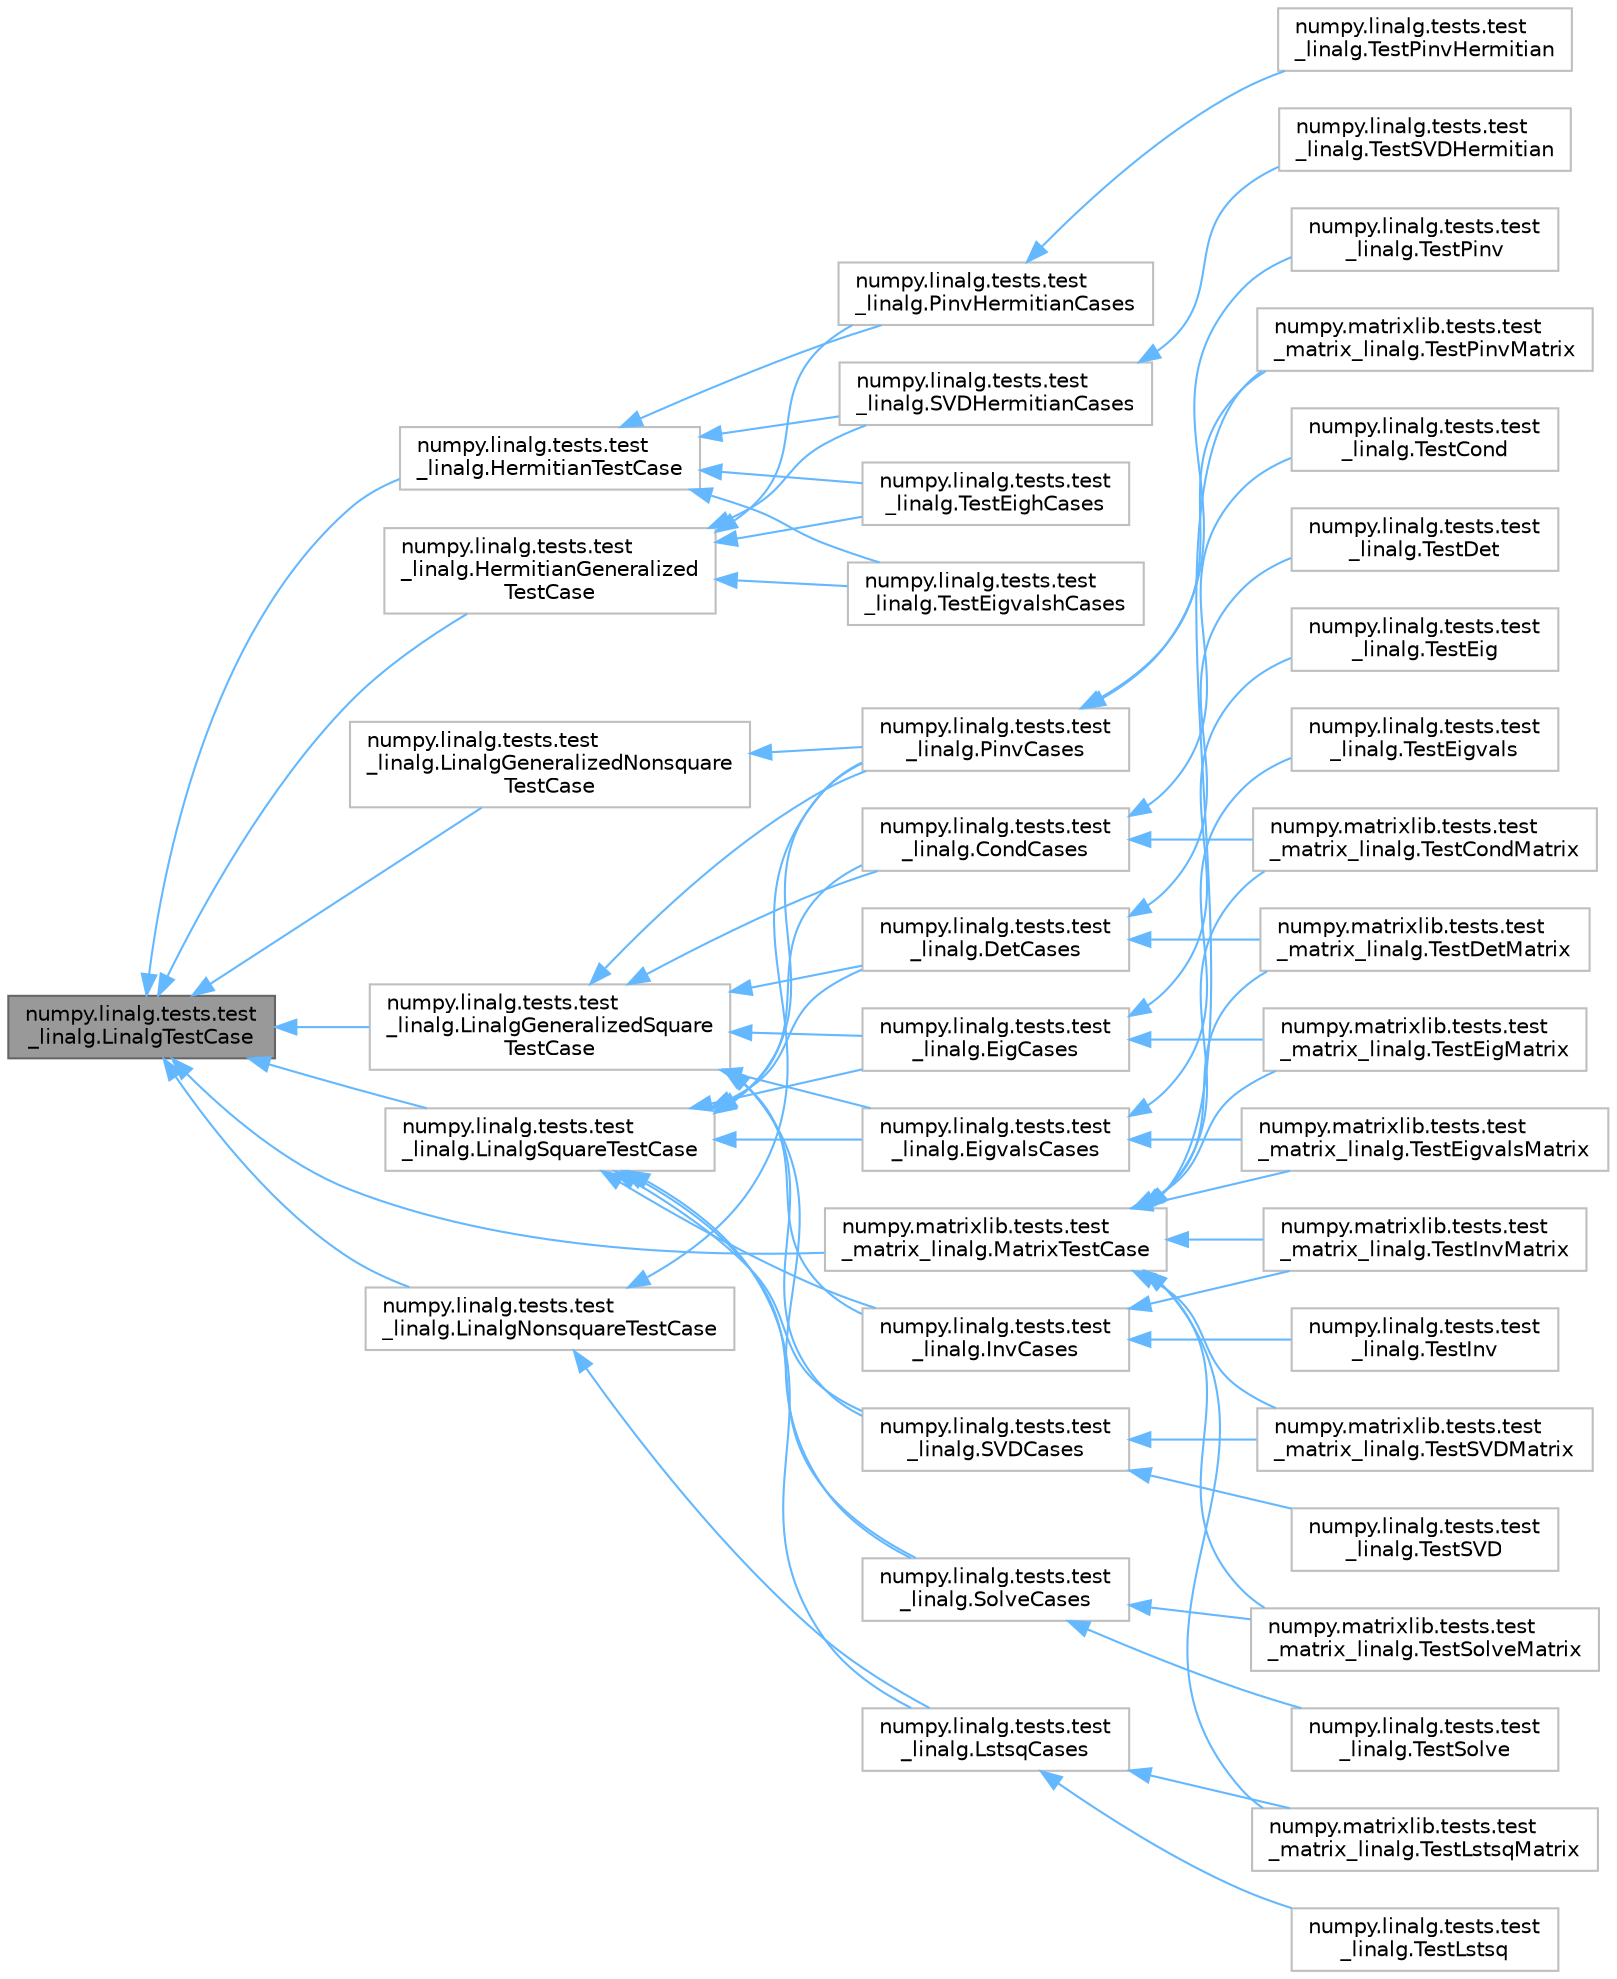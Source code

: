 digraph "numpy.linalg.tests.test_linalg.LinalgTestCase"
{
 // LATEX_PDF_SIZE
  bgcolor="transparent";
  edge [fontname=Helvetica,fontsize=10,labelfontname=Helvetica,labelfontsize=10];
  node [fontname=Helvetica,fontsize=10,shape=box,height=0.2,width=0.4];
  rankdir="LR";
  Node1 [id="Node000001",label="numpy.linalg.tests.test\l_linalg.LinalgTestCase",height=0.2,width=0.4,color="gray40", fillcolor="grey60", style="filled", fontcolor="black",tooltip=" "];
  Node1 -> Node2 [id="edge1_Node000001_Node000002",dir="back",color="steelblue1",style="solid",tooltip=" "];
  Node2 [id="Node000002",label="numpy.linalg.tests.test\l_linalg.HermitianGeneralized\lTestCase",height=0.2,width=0.4,color="grey75", fillcolor="white", style="filled",URL="$d4/d9c/classnumpy_1_1linalg_1_1tests_1_1test__linalg_1_1HermitianGeneralizedTestCase.html",tooltip=" "];
  Node2 -> Node3 [id="edge2_Node000002_Node000003",dir="back",color="steelblue1",style="solid",tooltip=" "];
  Node3 [id="Node000003",label="numpy.linalg.tests.test\l_linalg.PinvHermitianCases",height=0.2,width=0.4,color="grey75", fillcolor="white", style="filled",URL="$d2/dc7/classnumpy_1_1linalg_1_1tests_1_1test__linalg_1_1PinvHermitianCases.html",tooltip=" "];
  Node3 -> Node4 [id="edge3_Node000003_Node000004",dir="back",color="steelblue1",style="solid",tooltip=" "];
  Node4 [id="Node000004",label="numpy.linalg.tests.test\l_linalg.TestPinvHermitian",height=0.2,width=0.4,color="grey75", fillcolor="white", style="filled",URL="$d7/d20/classnumpy_1_1linalg_1_1tests_1_1test__linalg_1_1TestPinvHermitian.html",tooltip=" "];
  Node2 -> Node5 [id="edge4_Node000002_Node000005",dir="back",color="steelblue1",style="solid",tooltip=" "];
  Node5 [id="Node000005",label="numpy.linalg.tests.test\l_linalg.SVDHermitianCases",height=0.2,width=0.4,color="grey75", fillcolor="white", style="filled",URL="$da/d93/classnumpy_1_1linalg_1_1tests_1_1test__linalg_1_1SVDHermitianCases.html",tooltip=" "];
  Node5 -> Node6 [id="edge5_Node000005_Node000006",dir="back",color="steelblue1",style="solid",tooltip=" "];
  Node6 [id="Node000006",label="numpy.linalg.tests.test\l_linalg.TestSVDHermitian",height=0.2,width=0.4,color="grey75", fillcolor="white", style="filled",URL="$d1/d2a/classnumpy_1_1linalg_1_1tests_1_1test__linalg_1_1TestSVDHermitian.html",tooltip=" "];
  Node2 -> Node7 [id="edge6_Node000002_Node000007",dir="back",color="steelblue1",style="solid",tooltip=" "];
  Node7 [id="Node000007",label="numpy.linalg.tests.test\l_linalg.TestEighCases",height=0.2,width=0.4,color="grey75", fillcolor="white", style="filled",URL="$df/ddc/classnumpy_1_1linalg_1_1tests_1_1test__linalg_1_1TestEighCases.html",tooltip=" "];
  Node2 -> Node8 [id="edge7_Node000002_Node000008",dir="back",color="steelblue1",style="solid",tooltip=" "];
  Node8 [id="Node000008",label="numpy.linalg.tests.test\l_linalg.TestEigvalshCases",height=0.2,width=0.4,color="grey75", fillcolor="white", style="filled",URL="$d2/d30/classnumpy_1_1linalg_1_1tests_1_1test__linalg_1_1TestEigvalshCases.html",tooltip=" "];
  Node1 -> Node9 [id="edge8_Node000001_Node000009",dir="back",color="steelblue1",style="solid",tooltip=" "];
  Node9 [id="Node000009",label="numpy.linalg.tests.test\l_linalg.HermitianTestCase",height=0.2,width=0.4,color="grey75", fillcolor="white", style="filled",URL="$d5/df0/classnumpy_1_1linalg_1_1tests_1_1test__linalg_1_1HermitianTestCase.html",tooltip=" "];
  Node9 -> Node3 [id="edge9_Node000009_Node000003",dir="back",color="steelblue1",style="solid",tooltip=" "];
  Node9 -> Node5 [id="edge10_Node000009_Node000005",dir="back",color="steelblue1",style="solid",tooltip=" "];
  Node9 -> Node7 [id="edge11_Node000009_Node000007",dir="back",color="steelblue1",style="solid",tooltip=" "];
  Node9 -> Node8 [id="edge12_Node000009_Node000008",dir="back",color="steelblue1",style="solid",tooltip=" "];
  Node1 -> Node10 [id="edge13_Node000001_Node000010",dir="back",color="steelblue1",style="solid",tooltip=" "];
  Node10 [id="Node000010",label="numpy.linalg.tests.test\l_linalg.LinalgGeneralizedNonsquare\lTestCase",height=0.2,width=0.4,color="grey75", fillcolor="white", style="filled",URL="$d8/d8f/classnumpy_1_1linalg_1_1tests_1_1test__linalg_1_1LinalgGeneralizedNonsquareTestCase.html",tooltip=" "];
  Node10 -> Node11 [id="edge14_Node000010_Node000011",dir="back",color="steelblue1",style="solid",tooltip=" "];
  Node11 [id="Node000011",label="numpy.linalg.tests.test\l_linalg.PinvCases",height=0.2,width=0.4,color="grey75", fillcolor="white", style="filled",URL="$d0/d3d/classnumpy_1_1linalg_1_1tests_1_1test__linalg_1_1PinvCases.html",tooltip=" "];
  Node11 -> Node12 [id="edge15_Node000011_Node000012",dir="back",color="steelblue1",style="solid",tooltip=" "];
  Node12 [id="Node000012",label="numpy.linalg.tests.test\l_linalg.TestPinv",height=0.2,width=0.4,color="grey75", fillcolor="white", style="filled",URL="$d0/dd0/classnumpy_1_1linalg_1_1tests_1_1test__linalg_1_1TestPinv.html",tooltip=" "];
  Node11 -> Node13 [id="edge16_Node000011_Node000013",dir="back",color="steelblue1",style="solid",tooltip=" "];
  Node13 [id="Node000013",label="numpy.matrixlib.tests.test\l_matrix_linalg.TestPinvMatrix",height=0.2,width=0.4,color="grey75", fillcolor="white", style="filled",URL="$d9/d24/classnumpy_1_1matrixlib_1_1tests_1_1test__matrix__linalg_1_1TestPinvMatrix.html",tooltip=" "];
  Node1 -> Node14 [id="edge17_Node000001_Node000014",dir="back",color="steelblue1",style="solid",tooltip=" "];
  Node14 [id="Node000014",label="numpy.linalg.tests.test\l_linalg.LinalgGeneralizedSquare\lTestCase",height=0.2,width=0.4,color="grey75", fillcolor="white", style="filled",URL="$da/dff/classnumpy_1_1linalg_1_1tests_1_1test__linalg_1_1LinalgGeneralizedSquareTestCase.html",tooltip=" "];
  Node14 -> Node15 [id="edge18_Node000014_Node000015",dir="back",color="steelblue1",style="solid",tooltip=" "];
  Node15 [id="Node000015",label="numpy.linalg.tests.test\l_linalg.CondCases",height=0.2,width=0.4,color="grey75", fillcolor="white", style="filled",URL="$d6/d54/classnumpy_1_1linalg_1_1tests_1_1test__linalg_1_1CondCases.html",tooltip=" "];
  Node15 -> Node16 [id="edge19_Node000015_Node000016",dir="back",color="steelblue1",style="solid",tooltip=" "];
  Node16 [id="Node000016",label="numpy.linalg.tests.test\l_linalg.TestCond",height=0.2,width=0.4,color="grey75", fillcolor="white", style="filled",URL="$d9/d86/classnumpy_1_1linalg_1_1tests_1_1test__linalg_1_1TestCond.html",tooltip=" "];
  Node15 -> Node17 [id="edge20_Node000015_Node000017",dir="back",color="steelblue1",style="solid",tooltip=" "];
  Node17 [id="Node000017",label="numpy.matrixlib.tests.test\l_matrix_linalg.TestCondMatrix",height=0.2,width=0.4,color="grey75", fillcolor="white", style="filled",URL="$d5/dd4/classnumpy_1_1matrixlib_1_1tests_1_1test__matrix__linalg_1_1TestCondMatrix.html",tooltip=" "];
  Node14 -> Node18 [id="edge21_Node000014_Node000018",dir="back",color="steelblue1",style="solid",tooltip=" "];
  Node18 [id="Node000018",label="numpy.linalg.tests.test\l_linalg.DetCases",height=0.2,width=0.4,color="grey75", fillcolor="white", style="filled",URL="$d4/d63/classnumpy_1_1linalg_1_1tests_1_1test__linalg_1_1DetCases.html",tooltip=" "];
  Node18 -> Node19 [id="edge22_Node000018_Node000019",dir="back",color="steelblue1",style="solid",tooltip=" "];
  Node19 [id="Node000019",label="numpy.linalg.tests.test\l_linalg.TestDet",height=0.2,width=0.4,color="grey75", fillcolor="white", style="filled",URL="$d6/d23/classnumpy_1_1linalg_1_1tests_1_1test__linalg_1_1TestDet.html",tooltip=" "];
  Node18 -> Node20 [id="edge23_Node000018_Node000020",dir="back",color="steelblue1",style="solid",tooltip=" "];
  Node20 [id="Node000020",label="numpy.matrixlib.tests.test\l_matrix_linalg.TestDetMatrix",height=0.2,width=0.4,color="grey75", fillcolor="white", style="filled",URL="$d7/d75/classnumpy_1_1matrixlib_1_1tests_1_1test__matrix__linalg_1_1TestDetMatrix.html",tooltip=" "];
  Node14 -> Node21 [id="edge24_Node000014_Node000021",dir="back",color="steelblue1",style="solid",tooltip=" "];
  Node21 [id="Node000021",label="numpy.linalg.tests.test\l_linalg.EigCases",height=0.2,width=0.4,color="grey75", fillcolor="white", style="filled",URL="$d2/da3/classnumpy_1_1linalg_1_1tests_1_1test__linalg_1_1EigCases.html",tooltip=" "];
  Node21 -> Node22 [id="edge25_Node000021_Node000022",dir="back",color="steelblue1",style="solid",tooltip=" "];
  Node22 [id="Node000022",label="numpy.linalg.tests.test\l_linalg.TestEig",height=0.2,width=0.4,color="grey75", fillcolor="white", style="filled",URL="$da/d11/classnumpy_1_1linalg_1_1tests_1_1test__linalg_1_1TestEig.html",tooltip=" "];
  Node21 -> Node23 [id="edge26_Node000021_Node000023",dir="back",color="steelblue1",style="solid",tooltip=" "];
  Node23 [id="Node000023",label="numpy.matrixlib.tests.test\l_matrix_linalg.TestEigMatrix",height=0.2,width=0.4,color="grey75", fillcolor="white", style="filled",URL="$d9/d04/classnumpy_1_1matrixlib_1_1tests_1_1test__matrix__linalg_1_1TestEigMatrix.html",tooltip=" "];
  Node14 -> Node24 [id="edge27_Node000014_Node000024",dir="back",color="steelblue1",style="solid",tooltip=" "];
  Node24 [id="Node000024",label="numpy.linalg.tests.test\l_linalg.EigvalsCases",height=0.2,width=0.4,color="grey75", fillcolor="white", style="filled",URL="$d8/d4e/classnumpy_1_1linalg_1_1tests_1_1test__linalg_1_1EigvalsCases.html",tooltip=" "];
  Node24 -> Node25 [id="edge28_Node000024_Node000025",dir="back",color="steelblue1",style="solid",tooltip=" "];
  Node25 [id="Node000025",label="numpy.linalg.tests.test\l_linalg.TestEigvals",height=0.2,width=0.4,color="grey75", fillcolor="white", style="filled",URL="$db/d7f/classnumpy_1_1linalg_1_1tests_1_1test__linalg_1_1TestEigvals.html",tooltip=" "];
  Node24 -> Node26 [id="edge29_Node000024_Node000026",dir="back",color="steelblue1",style="solid",tooltip=" "];
  Node26 [id="Node000026",label="numpy.matrixlib.tests.test\l_matrix_linalg.TestEigvalsMatrix",height=0.2,width=0.4,color="grey75", fillcolor="white", style="filled",URL="$df/d9c/classnumpy_1_1matrixlib_1_1tests_1_1test__matrix__linalg_1_1TestEigvalsMatrix.html",tooltip=" "];
  Node14 -> Node27 [id="edge30_Node000014_Node000027",dir="back",color="steelblue1",style="solid",tooltip=" "];
  Node27 [id="Node000027",label="numpy.linalg.tests.test\l_linalg.InvCases",height=0.2,width=0.4,color="grey75", fillcolor="white", style="filled",URL="$d6/d17/classnumpy_1_1linalg_1_1tests_1_1test__linalg_1_1InvCases.html",tooltip=" "];
  Node27 -> Node28 [id="edge31_Node000027_Node000028",dir="back",color="steelblue1",style="solid",tooltip=" "];
  Node28 [id="Node000028",label="numpy.linalg.tests.test\l_linalg.TestInv",height=0.2,width=0.4,color="grey75", fillcolor="white", style="filled",URL="$d5/deb/classnumpy_1_1linalg_1_1tests_1_1test__linalg_1_1TestInv.html",tooltip=" "];
  Node27 -> Node29 [id="edge32_Node000027_Node000029",dir="back",color="steelblue1",style="solid",tooltip=" "];
  Node29 [id="Node000029",label="numpy.matrixlib.tests.test\l_matrix_linalg.TestInvMatrix",height=0.2,width=0.4,color="grey75", fillcolor="white", style="filled",URL="$d2/d0c/classnumpy_1_1matrixlib_1_1tests_1_1test__matrix__linalg_1_1TestInvMatrix.html",tooltip=" "];
  Node14 -> Node11 [id="edge33_Node000014_Node000011",dir="back",color="steelblue1",style="solid",tooltip=" "];
  Node14 -> Node30 [id="edge34_Node000014_Node000030",dir="back",color="steelblue1",style="solid",tooltip=" "];
  Node30 [id="Node000030",label="numpy.linalg.tests.test\l_linalg.SVDCases",height=0.2,width=0.4,color="grey75", fillcolor="white", style="filled",URL="$dc/d78/classnumpy_1_1linalg_1_1tests_1_1test__linalg_1_1SVDCases.html",tooltip=" "];
  Node30 -> Node31 [id="edge35_Node000030_Node000031",dir="back",color="steelblue1",style="solid",tooltip=" "];
  Node31 [id="Node000031",label="numpy.linalg.tests.test\l_linalg.TestSVD",height=0.2,width=0.4,color="grey75", fillcolor="white", style="filled",URL="$da/d5a/classnumpy_1_1linalg_1_1tests_1_1test__linalg_1_1TestSVD.html",tooltip=" "];
  Node30 -> Node32 [id="edge36_Node000030_Node000032",dir="back",color="steelblue1",style="solid",tooltip=" "];
  Node32 [id="Node000032",label="numpy.matrixlib.tests.test\l_matrix_linalg.TestSVDMatrix",height=0.2,width=0.4,color="grey75", fillcolor="white", style="filled",URL="$da/db3/classnumpy_1_1matrixlib_1_1tests_1_1test__matrix__linalg_1_1TestSVDMatrix.html",tooltip=" "];
  Node14 -> Node33 [id="edge37_Node000014_Node000033",dir="back",color="steelblue1",style="solid",tooltip=" "];
  Node33 [id="Node000033",label="numpy.linalg.tests.test\l_linalg.SolveCases",height=0.2,width=0.4,color="grey75", fillcolor="white", style="filled",URL="$d9/d74/classnumpy_1_1linalg_1_1tests_1_1test__linalg_1_1SolveCases.html",tooltip=" "];
  Node33 -> Node34 [id="edge38_Node000033_Node000034",dir="back",color="steelblue1",style="solid",tooltip=" "];
  Node34 [id="Node000034",label="numpy.linalg.tests.test\l_linalg.TestSolve",height=0.2,width=0.4,color="grey75", fillcolor="white", style="filled",URL="$d0/d2f/classnumpy_1_1linalg_1_1tests_1_1test__linalg_1_1TestSolve.html",tooltip=" "];
  Node33 -> Node35 [id="edge39_Node000033_Node000035",dir="back",color="steelblue1",style="solid",tooltip=" "];
  Node35 [id="Node000035",label="numpy.matrixlib.tests.test\l_matrix_linalg.TestSolveMatrix",height=0.2,width=0.4,color="grey75", fillcolor="white", style="filled",URL="$dd/dde/classnumpy_1_1matrixlib_1_1tests_1_1test__matrix__linalg_1_1TestSolveMatrix.html",tooltip=" "];
  Node1 -> Node36 [id="edge40_Node000001_Node000036",dir="back",color="steelblue1",style="solid",tooltip=" "];
  Node36 [id="Node000036",label="numpy.linalg.tests.test\l_linalg.LinalgNonsquareTestCase",height=0.2,width=0.4,color="grey75", fillcolor="white", style="filled",URL="$d6/d37/classnumpy_1_1linalg_1_1tests_1_1test__linalg_1_1LinalgNonsquareTestCase.html",tooltip=" "];
  Node36 -> Node37 [id="edge41_Node000036_Node000037",dir="back",color="steelblue1",style="solid",tooltip=" "];
  Node37 [id="Node000037",label="numpy.linalg.tests.test\l_linalg.LstsqCases",height=0.2,width=0.4,color="grey75", fillcolor="white", style="filled",URL="$d7/dba/classnumpy_1_1linalg_1_1tests_1_1test__linalg_1_1LstsqCases.html",tooltip=" "];
  Node37 -> Node38 [id="edge42_Node000037_Node000038",dir="back",color="steelblue1",style="solid",tooltip=" "];
  Node38 [id="Node000038",label="numpy.linalg.tests.test\l_linalg.TestLstsq",height=0.2,width=0.4,color="grey75", fillcolor="white", style="filled",URL="$de/df7/classnumpy_1_1linalg_1_1tests_1_1test__linalg_1_1TestLstsq.html",tooltip=" "];
  Node37 -> Node39 [id="edge43_Node000037_Node000039",dir="back",color="steelblue1",style="solid",tooltip=" "];
  Node39 [id="Node000039",label="numpy.matrixlib.tests.test\l_matrix_linalg.TestLstsqMatrix",height=0.2,width=0.4,color="grey75", fillcolor="white", style="filled",URL="$d8/db8/classnumpy_1_1matrixlib_1_1tests_1_1test__matrix__linalg_1_1TestLstsqMatrix.html",tooltip=" "];
  Node36 -> Node11 [id="edge44_Node000036_Node000011",dir="back",color="steelblue1",style="solid",tooltip=" "];
  Node1 -> Node40 [id="edge45_Node000001_Node000040",dir="back",color="steelblue1",style="solid",tooltip=" "];
  Node40 [id="Node000040",label="numpy.linalg.tests.test\l_linalg.LinalgSquareTestCase",height=0.2,width=0.4,color="grey75", fillcolor="white", style="filled",URL="$d3/da8/classnumpy_1_1linalg_1_1tests_1_1test__linalg_1_1LinalgSquareTestCase.html",tooltip=" "];
  Node40 -> Node15 [id="edge46_Node000040_Node000015",dir="back",color="steelblue1",style="solid",tooltip=" "];
  Node40 -> Node18 [id="edge47_Node000040_Node000018",dir="back",color="steelblue1",style="solid",tooltip=" "];
  Node40 -> Node21 [id="edge48_Node000040_Node000021",dir="back",color="steelblue1",style="solid",tooltip=" "];
  Node40 -> Node24 [id="edge49_Node000040_Node000024",dir="back",color="steelblue1",style="solid",tooltip=" "];
  Node40 -> Node27 [id="edge50_Node000040_Node000027",dir="back",color="steelblue1",style="solid",tooltip=" "];
  Node40 -> Node37 [id="edge51_Node000040_Node000037",dir="back",color="steelblue1",style="solid",tooltip=" "];
  Node40 -> Node11 [id="edge52_Node000040_Node000011",dir="back",color="steelblue1",style="solid",tooltip=" "];
  Node40 -> Node30 [id="edge53_Node000040_Node000030",dir="back",color="steelblue1",style="solid",tooltip=" "];
  Node40 -> Node33 [id="edge54_Node000040_Node000033",dir="back",color="steelblue1",style="solid",tooltip=" "];
  Node1 -> Node41 [id="edge55_Node000001_Node000041",dir="back",color="steelblue1",style="solid",tooltip=" "];
  Node41 [id="Node000041",label="numpy.matrixlib.tests.test\l_matrix_linalg.MatrixTestCase",height=0.2,width=0.4,color="grey75", fillcolor="white", style="filled",URL="$dc/db6/classnumpy_1_1matrixlib_1_1tests_1_1test__matrix__linalg_1_1MatrixTestCase.html",tooltip=" "];
  Node41 -> Node17 [id="edge56_Node000041_Node000017",dir="back",color="steelblue1",style="solid",tooltip=" "];
  Node41 -> Node20 [id="edge57_Node000041_Node000020",dir="back",color="steelblue1",style="solid",tooltip=" "];
  Node41 -> Node23 [id="edge58_Node000041_Node000023",dir="back",color="steelblue1",style="solid",tooltip=" "];
  Node41 -> Node26 [id="edge59_Node000041_Node000026",dir="back",color="steelblue1",style="solid",tooltip=" "];
  Node41 -> Node29 [id="edge60_Node000041_Node000029",dir="back",color="steelblue1",style="solid",tooltip=" "];
  Node41 -> Node39 [id="edge61_Node000041_Node000039",dir="back",color="steelblue1",style="solid",tooltip=" "];
  Node41 -> Node13 [id="edge62_Node000041_Node000013",dir="back",color="steelblue1",style="solid",tooltip=" "];
  Node41 -> Node32 [id="edge63_Node000041_Node000032",dir="back",color="steelblue1",style="solid",tooltip=" "];
  Node41 -> Node35 [id="edge64_Node000041_Node000035",dir="back",color="steelblue1",style="solid",tooltip=" "];
}
